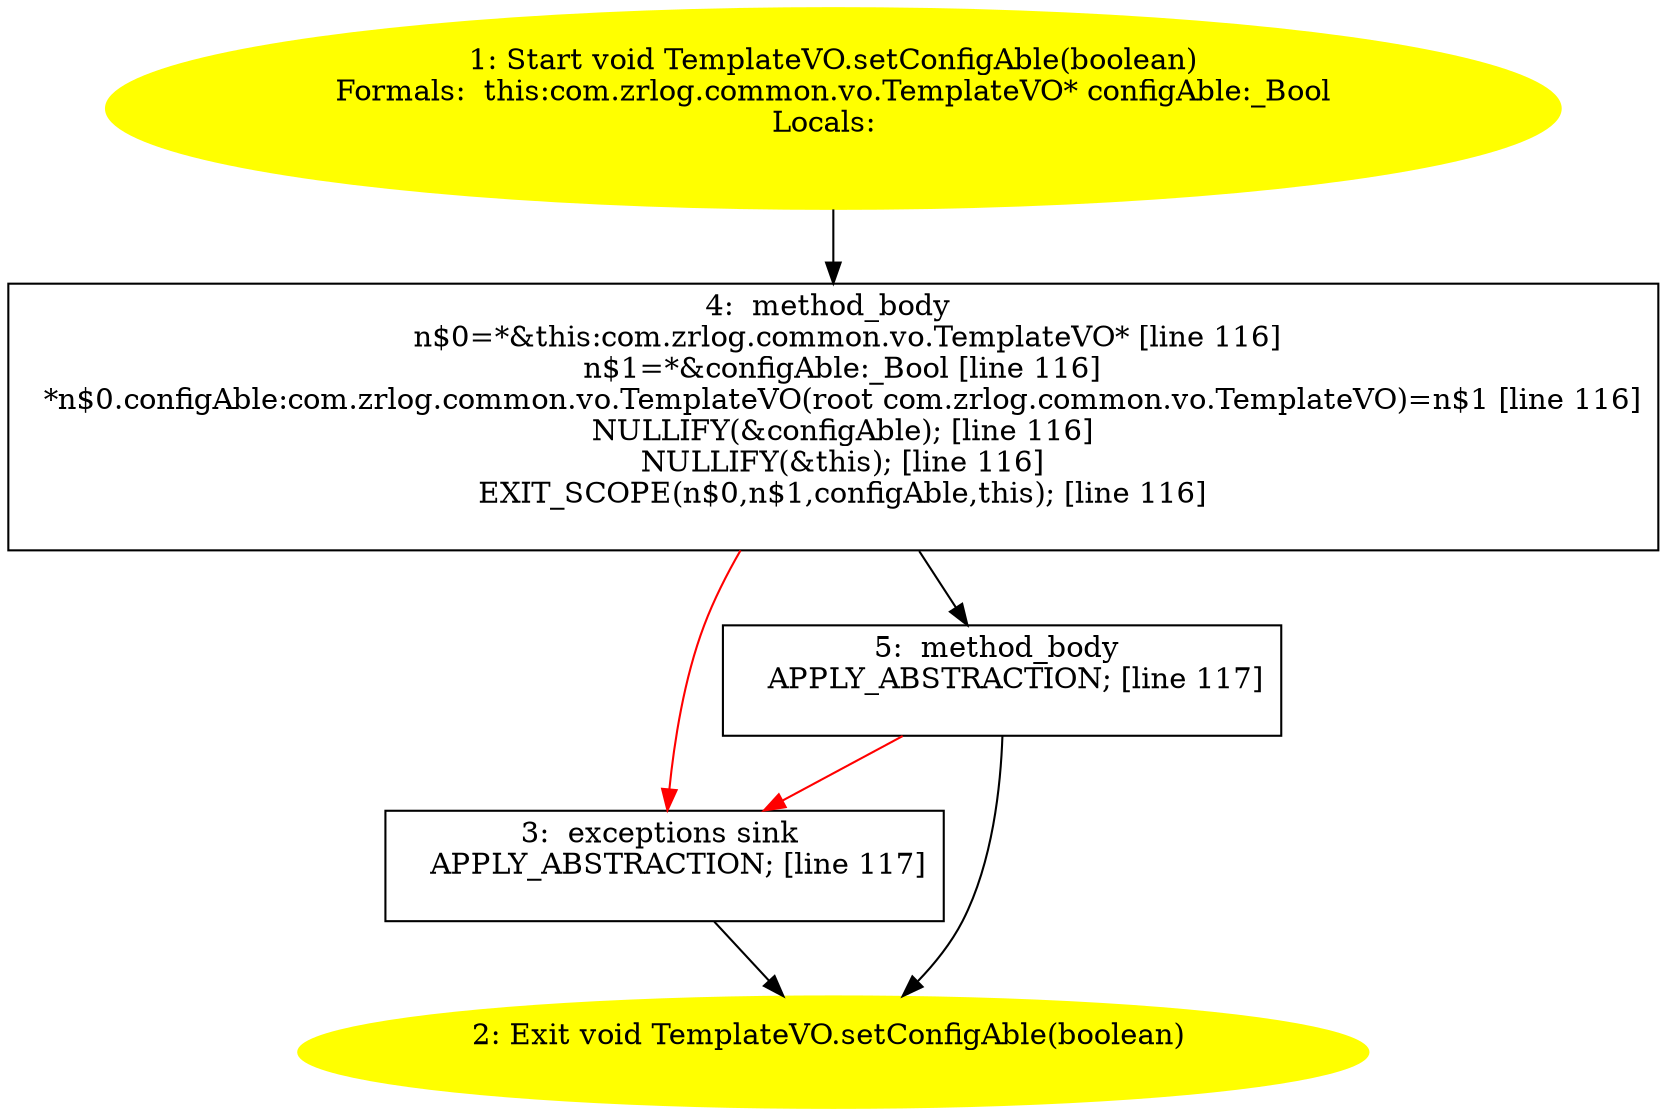 /* @generated */
digraph cfg {
"com.zrlog.common.vo.TemplateVO.setConfigAble(boolean):void.25e8b0d528922f3c9e56a81bc57d8918_1" [label="1: Start void TemplateVO.setConfigAble(boolean)\nFormals:  this:com.zrlog.common.vo.TemplateVO* configAble:_Bool\nLocals:  \n  " color=yellow style=filled]
	

	 "com.zrlog.common.vo.TemplateVO.setConfigAble(boolean):void.25e8b0d528922f3c9e56a81bc57d8918_1" -> "com.zrlog.common.vo.TemplateVO.setConfigAble(boolean):void.25e8b0d528922f3c9e56a81bc57d8918_4" ;
"com.zrlog.common.vo.TemplateVO.setConfigAble(boolean):void.25e8b0d528922f3c9e56a81bc57d8918_2" [label="2: Exit void TemplateVO.setConfigAble(boolean) \n  " color=yellow style=filled]
	

"com.zrlog.common.vo.TemplateVO.setConfigAble(boolean):void.25e8b0d528922f3c9e56a81bc57d8918_3" [label="3:  exceptions sink \n   APPLY_ABSTRACTION; [line 117]\n " shape="box"]
	

	 "com.zrlog.common.vo.TemplateVO.setConfigAble(boolean):void.25e8b0d528922f3c9e56a81bc57d8918_3" -> "com.zrlog.common.vo.TemplateVO.setConfigAble(boolean):void.25e8b0d528922f3c9e56a81bc57d8918_2" ;
"com.zrlog.common.vo.TemplateVO.setConfigAble(boolean):void.25e8b0d528922f3c9e56a81bc57d8918_4" [label="4:  method_body \n   n$0=*&this:com.zrlog.common.vo.TemplateVO* [line 116]\n  n$1=*&configAble:_Bool [line 116]\n  *n$0.configAble:com.zrlog.common.vo.TemplateVO(root com.zrlog.common.vo.TemplateVO)=n$1 [line 116]\n  NULLIFY(&configAble); [line 116]\n  NULLIFY(&this); [line 116]\n  EXIT_SCOPE(n$0,n$1,configAble,this); [line 116]\n " shape="box"]
	

	 "com.zrlog.common.vo.TemplateVO.setConfigAble(boolean):void.25e8b0d528922f3c9e56a81bc57d8918_4" -> "com.zrlog.common.vo.TemplateVO.setConfigAble(boolean):void.25e8b0d528922f3c9e56a81bc57d8918_5" ;
	 "com.zrlog.common.vo.TemplateVO.setConfigAble(boolean):void.25e8b0d528922f3c9e56a81bc57d8918_4" -> "com.zrlog.common.vo.TemplateVO.setConfigAble(boolean):void.25e8b0d528922f3c9e56a81bc57d8918_3" [color="red" ];
"com.zrlog.common.vo.TemplateVO.setConfigAble(boolean):void.25e8b0d528922f3c9e56a81bc57d8918_5" [label="5:  method_body \n   APPLY_ABSTRACTION; [line 117]\n " shape="box"]
	

	 "com.zrlog.common.vo.TemplateVO.setConfigAble(boolean):void.25e8b0d528922f3c9e56a81bc57d8918_5" -> "com.zrlog.common.vo.TemplateVO.setConfigAble(boolean):void.25e8b0d528922f3c9e56a81bc57d8918_2" ;
	 "com.zrlog.common.vo.TemplateVO.setConfigAble(boolean):void.25e8b0d528922f3c9e56a81bc57d8918_5" -> "com.zrlog.common.vo.TemplateVO.setConfigAble(boolean):void.25e8b0d528922f3c9e56a81bc57d8918_3" [color="red" ];
}
